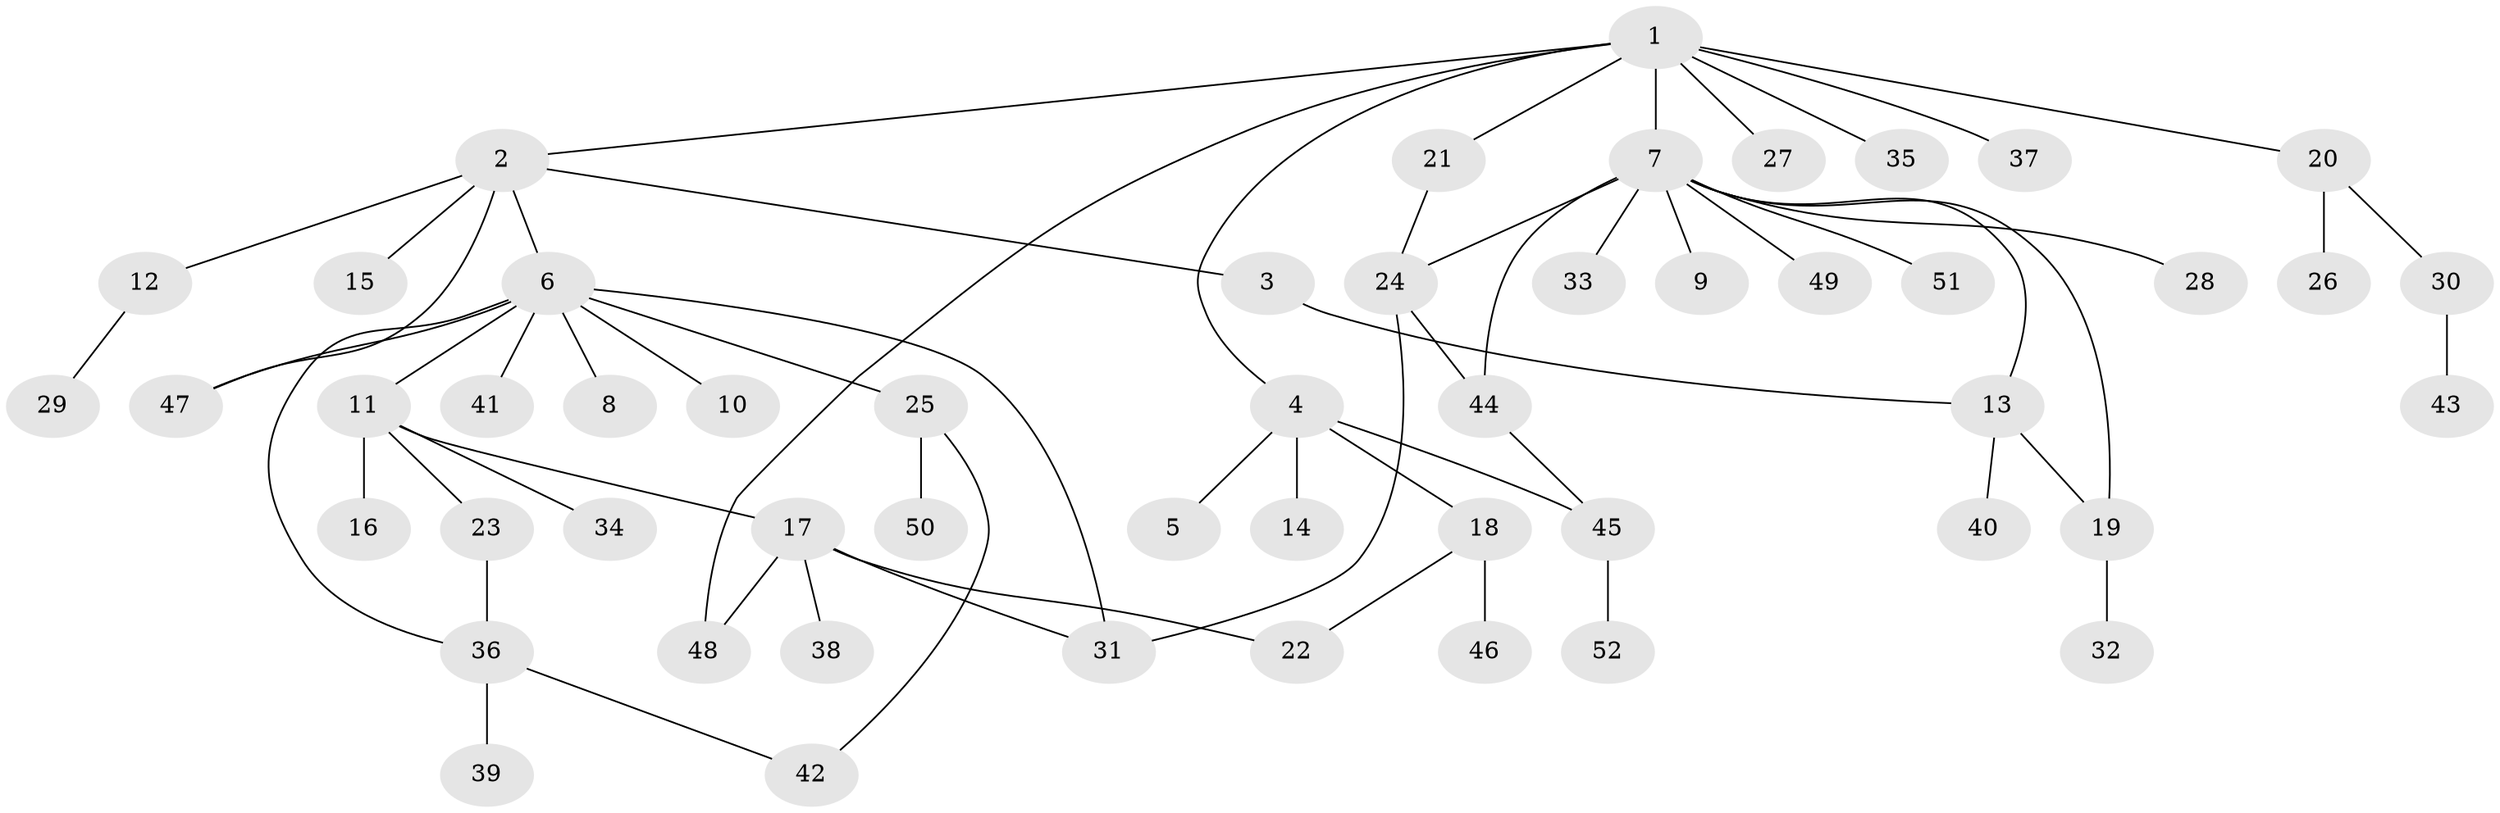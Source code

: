// coarse degree distribution, {4: 0.125, 1: 0.3125, 6: 0.0625, 2: 0.1875, 5: 0.1875, 3: 0.125}
// Generated by graph-tools (version 1.1) at 2025/36/03/04/25 23:36:50]
// undirected, 52 vertices, 63 edges
graph export_dot {
  node [color=gray90,style=filled];
  1;
  2;
  3;
  4;
  5;
  6;
  7;
  8;
  9;
  10;
  11;
  12;
  13;
  14;
  15;
  16;
  17;
  18;
  19;
  20;
  21;
  22;
  23;
  24;
  25;
  26;
  27;
  28;
  29;
  30;
  31;
  32;
  33;
  34;
  35;
  36;
  37;
  38;
  39;
  40;
  41;
  42;
  43;
  44;
  45;
  46;
  47;
  48;
  49;
  50;
  51;
  52;
  1 -- 2;
  1 -- 4;
  1 -- 7;
  1 -- 20;
  1 -- 21;
  1 -- 27;
  1 -- 35;
  1 -- 37;
  1 -- 48;
  2 -- 3;
  2 -- 6;
  2 -- 12;
  2 -- 15;
  2 -- 47;
  3 -- 13;
  4 -- 5;
  4 -- 14;
  4 -- 18;
  4 -- 45;
  6 -- 8;
  6 -- 10;
  6 -- 11;
  6 -- 25;
  6 -- 31;
  6 -- 36;
  6 -- 41;
  6 -- 47;
  7 -- 9;
  7 -- 13;
  7 -- 19;
  7 -- 24;
  7 -- 28;
  7 -- 33;
  7 -- 44;
  7 -- 49;
  7 -- 51;
  11 -- 16;
  11 -- 17;
  11 -- 23;
  11 -- 34;
  12 -- 29;
  13 -- 19;
  13 -- 40;
  17 -- 22;
  17 -- 31;
  17 -- 38;
  17 -- 48;
  18 -- 22;
  18 -- 46;
  19 -- 32;
  20 -- 26;
  20 -- 30;
  21 -- 24;
  23 -- 36;
  24 -- 31;
  24 -- 44;
  25 -- 42;
  25 -- 50;
  30 -- 43;
  36 -- 39;
  36 -- 42;
  44 -- 45;
  45 -- 52;
}
